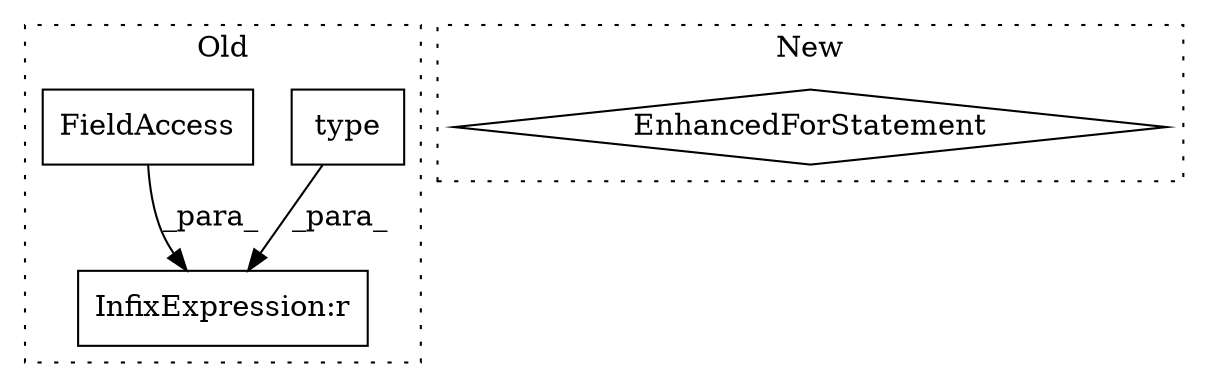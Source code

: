 digraph G {
subgraph cluster0 {
1 [label="type" a="32" s="3904,3913" l="5,1" shape="box"];
3 [label="InfixExpression:r" a="27" s="3914" l="4" shape="box"];
4 [label="FieldAccess" a="22" s="3918" l="8" shape="box"];
label = "Old";
style="dotted";
}
subgraph cluster1 {
2 [label="EnhancedForStatement" a="70" s="3915,4014" l="72,2" shape="diamond"];
label = "New";
style="dotted";
}
1 -> 3 [label="_para_"];
4 -> 3 [label="_para_"];
}